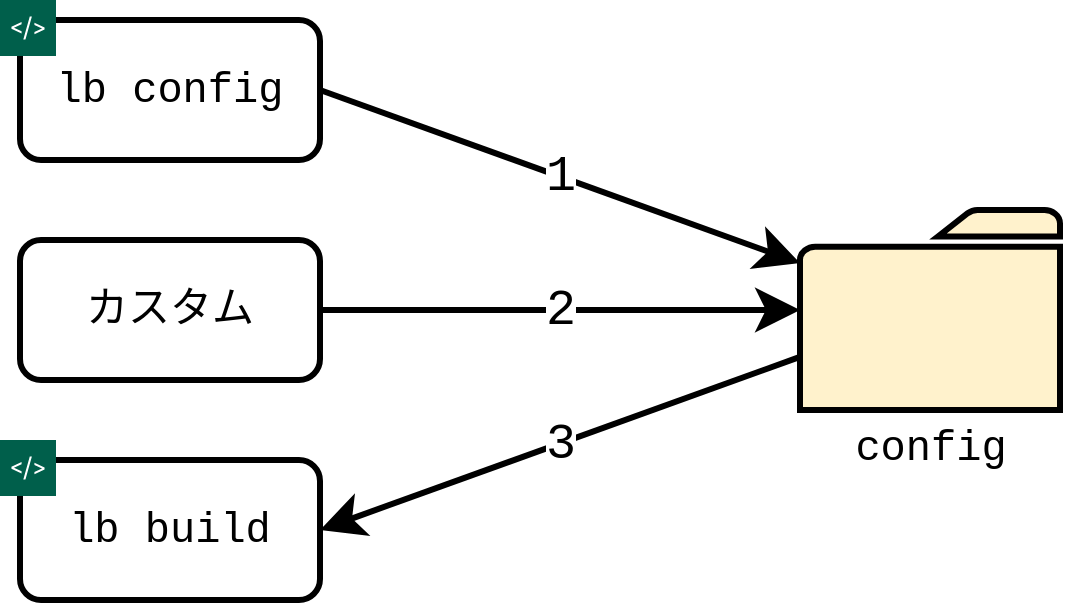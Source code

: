 <mxfile>
    <diagram id="wS4t49xKMnZcuZyGPL0F" name="ページ1">
        <mxGraphModel dx="602" dy="1119" grid="1" gridSize="10" guides="1" tooltips="1" connect="1" arrows="1" fold="1" page="1" pageScale="1" pageWidth="827" pageHeight="1169" math="0" shadow="0">
            <root>
                <mxCell id="0"/>
                <mxCell id="1" parent="0"/>
                <mxCell id="5" value="lb config" style="rounded=1;whiteSpace=wrap;html=1;shadow=0;glass=0;labelBackgroundColor=none;sketch=0;fontFamily=Courier New;fontSize=21;fontColor=default;strokeWidth=3;" vertex="1" parent="1">
                    <mxGeometry x="60" y="70" width="150" height="70" as="geometry"/>
                </mxCell>
                <mxCell id="6" value="config" style="sketch=0;pointerEvents=1;shadow=0;dashed=0;html=1;strokeColor=#000000;fillColor=#fff2cc;labelPosition=center;verticalLabelPosition=bottom;verticalAlign=top;outlineConnect=0;align=center;shape=mxgraph.office.concepts.folder;rounded=0;glass=0;labelBackgroundColor=none;fontFamily=Courier New;fontSize=21;strokeWidth=3;" vertex="1" parent="1">
                    <mxGeometry x="450" y="165" width="130" height="100" as="geometry"/>
                </mxCell>
                <mxCell id="7" value="" style="sketch=0;pointerEvents=1;shadow=0;dashed=0;html=1;strokeColor=none;fillColor=#005F4B;labelPosition=center;verticalLabelPosition=bottom;verticalAlign=top;align=center;outlineConnect=0;shape=mxgraph.veeam2.command_line;rounded=0;glass=0;labelBackgroundColor=none;fontFamily=Courier New;fontSize=21;fontColor=default;" vertex="1" parent="1">
                    <mxGeometry x="50" y="60" width="28.0" height="28.0" as="geometry"/>
                </mxCell>
                <mxCell id="9" value="1" style="endArrow=classic;html=1;fontFamily=Courier New;fontSize=25;fontColor=default;exitX=1;exitY=0.5;exitDx=0;exitDy=0;strokeWidth=3;labelBackgroundColor=default;labelBorderColor=none;fontStyle=0;strokeColor=default;curved=1;endSize=13;" edge="1" parent="1" source="5" target="6">
                    <mxGeometry width="50" height="50" relative="1" as="geometry">
                        <mxPoint x="290" y="590" as="sourcePoint"/>
                        <mxPoint x="340" y="540" as="targetPoint"/>
                    </mxGeometry>
                </mxCell>
                <mxCell id="12" value="カスタム" style="rounded=1;whiteSpace=wrap;html=1;shadow=0;glass=0;labelBackgroundColor=none;sketch=0;fontFamily=Courier New;fontSize=21;fontColor=default;strokeWidth=3;" vertex="1" parent="1">
                    <mxGeometry x="60" y="180" width="150" height="70" as="geometry"/>
                </mxCell>
                <mxCell id="13" value="2" style="endArrow=classic;html=1;fontFamily=Courier New;fontSize=25;fontColor=default;exitX=1;exitY=0.5;exitDx=0;exitDy=0;strokeWidth=3;labelBackgroundColor=default;labelBorderColor=none;fontStyle=0;strokeColor=default;curved=1;endSize=13;" edge="1" parent="1" source="12" target="6">
                    <mxGeometry width="50" height="50" relative="1" as="geometry">
                        <mxPoint x="220" y="176.63" as="sourcePoint"/>
                        <mxPoint x="370" y="253.374" as="targetPoint"/>
                    </mxGeometry>
                </mxCell>
                <mxCell id="14" value="lb build" style="rounded=1;whiteSpace=wrap;html=1;shadow=0;glass=0;labelBackgroundColor=none;sketch=0;fontFamily=Courier New;fontSize=21;fontColor=default;strokeWidth=3;" vertex="1" parent="1">
                    <mxGeometry x="60" y="290" width="150" height="70" as="geometry"/>
                </mxCell>
                <mxCell id="15" value="3" style="endArrow=classic;html=1;strokeWidth=3;fontFamily=Courier New;fontSize=25;fontColor=default;entryX=1;entryY=0.5;entryDx=0;entryDy=0;labelBackgroundColor=default;labelBorderColor=none;fontStyle=0;strokeColor=default;curved=1;endSize=13;" edge="1" parent="1" source="6" target="14">
                    <mxGeometry width="50" height="50" relative="1" as="geometry">
                        <mxPoint x="290" y="590" as="sourcePoint"/>
                        <mxPoint x="340" y="540" as="targetPoint"/>
                    </mxGeometry>
                </mxCell>
                <mxCell id="16" value="" style="sketch=0;pointerEvents=1;shadow=0;dashed=0;html=1;strokeColor=none;fillColor=#005F4B;labelPosition=center;verticalLabelPosition=bottom;verticalAlign=top;align=center;outlineConnect=0;shape=mxgraph.veeam2.command_line;rounded=0;glass=0;labelBackgroundColor=none;fontFamily=Courier New;fontSize=21;fontColor=default;" vertex="1" parent="1">
                    <mxGeometry x="50" y="280" width="28.0" height="28.0" as="geometry"/>
                </mxCell>
            </root>
        </mxGraphModel>
    </diagram>
</mxfile>
